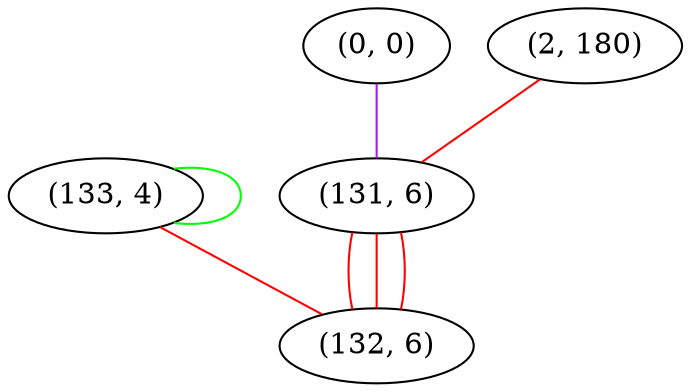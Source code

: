 graph "" {
"(133, 4)";
"(0, 0)";
"(2, 180)";
"(131, 6)";
"(132, 6)";
"(133, 4)" -- "(133, 4)"  [color=green, key=0, weight=2];
"(133, 4)" -- "(132, 6)"  [color=red, key=0, weight=1];
"(0, 0)" -- "(131, 6)"  [color=purple, key=0, weight=4];
"(2, 180)" -- "(131, 6)"  [color=red, key=0, weight=1];
"(131, 6)" -- "(132, 6)"  [color=red, key=0, weight=1];
"(131, 6)" -- "(132, 6)"  [color=red, key=1, weight=1];
"(131, 6)" -- "(132, 6)"  [color=red, key=2, weight=1];
}
